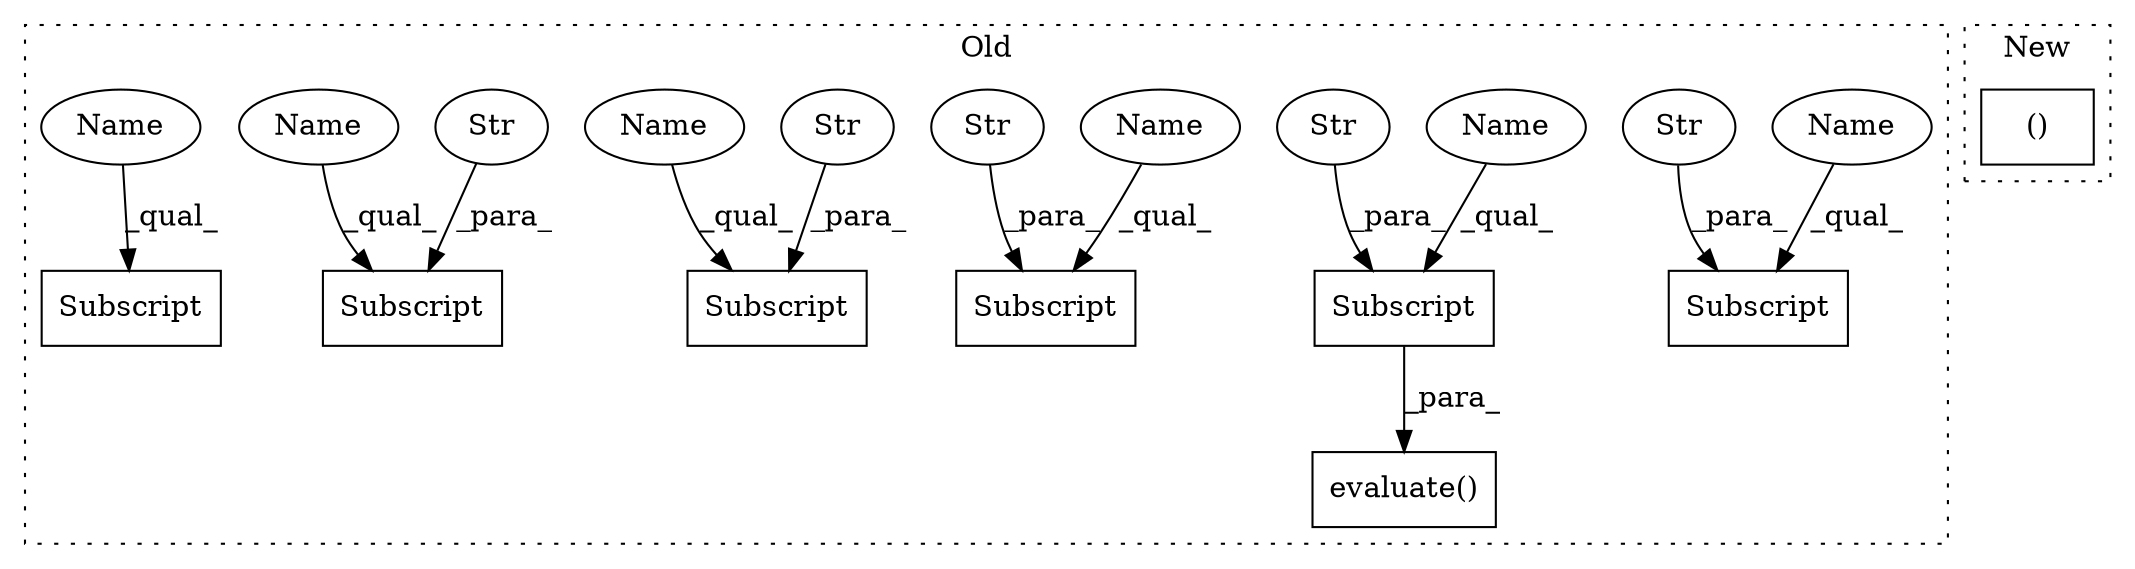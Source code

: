 digraph G {
subgraph cluster0 {
1 [label="evaluate()" a="75" s="2312,2353" l="21,35" shape="box"];
3 [label="Subscript" a="63" s="2333,0" l="20,0" shape="box"];
4 [label="Subscript" a="63" s="2206,0" l="21,0" shape="box"];
5 [label="Str" a="66" s="2341" l="11" shape="ellipse"];
6 [label="Subscript" a="63" s="1740,0" l="21,0" shape="box"];
7 [label="Str" a="66" s="1748" l="12" shape="ellipse"];
8 [label="Subscript" a="63" s="2237,0" l="21,0" shape="box"];
9 [label="Str" a="66" s="2214" l="12" shape="ellipse"];
10 [label="Subscript" a="63" s="1702,0" l="24,0" shape="box"];
11 [label="Str" a="66" s="1710" l="15" shape="ellipse"];
12 [label="Subscript" a="63" s="1786,0" l="20,0" shape="box"];
13 [label="Str" a="66" s="1794" l="11" shape="ellipse"];
14 [label="Name" a="87" s="1740" l="7" shape="ellipse"];
15 [label="Name" a="87" s="1786" l="7" shape="ellipse"];
16 [label="Name" a="87" s="2333" l="7" shape="ellipse"];
17 [label="Name" a="87" s="2206" l="7" shape="ellipse"];
18 [label="Name" a="87" s="1702" l="7" shape="ellipse"];
19 [label="Name" a="87" s="2237" l="7" shape="ellipse"];
label = "Old";
style="dotted";
}
subgraph cluster1 {
2 [label="()" a="54" s="3859" l="12" shape="box"];
label = "New";
style="dotted";
}
3 -> 1 [label="_para_"];
5 -> 3 [label="_para_"];
7 -> 6 [label="_para_"];
9 -> 4 [label="_para_"];
11 -> 10 [label="_para_"];
13 -> 12 [label="_para_"];
14 -> 6 [label="_qual_"];
15 -> 12 [label="_qual_"];
16 -> 3 [label="_qual_"];
17 -> 4 [label="_qual_"];
18 -> 10 [label="_qual_"];
19 -> 8 [label="_qual_"];
}